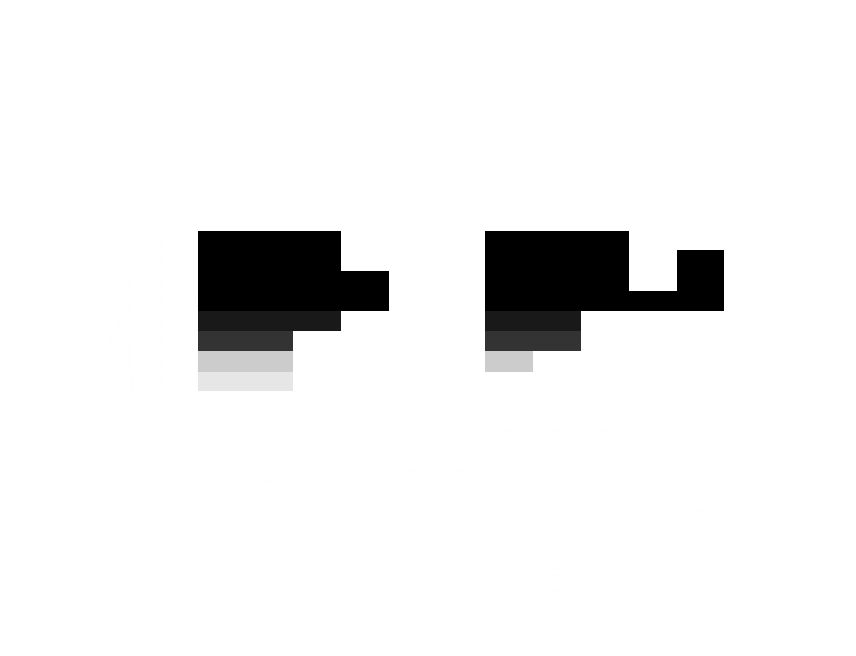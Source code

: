 % Created by tikzDevice version 0.10.1 on 2017-03-09 02:37:31
% !TEX encoding = UTF-8 Unicode
\begin{tikzpicture}[x=1pt,y=1pt]
\definecolor{fillColor}{RGB}{255,255,255}
\path[use as bounding box,fill=fillColor,fill opacity=0.00] (0,0) rectangle (289.08,216.81);
\begin{scope}
\path[clip] (  0.00,  0.00) rectangle (289.08,216.81);
\definecolor{drawColor}{RGB}{254,254,254}

\path[draw=drawColor,line width= 0.4pt,line join=round,line cap=round] ( 61.20, 85.20) --
	(251.88, 85.20) --
	(251.88,143.61) --
	( 61.20,143.61) --
	( 61.20, 85.20);
\end{scope}
\begin{scope}
\path[clip] (  0.00,  0.00) rectangle (289.08,216.81);
\definecolor{drawColor}{RGB}{254,254,254}

\node[text=drawColor,rotate= 90.00,anchor=base,inner sep=0pt, outer sep=0pt, scale=  1.00] at ( 22.80,114.40) {bic};
\end{scope}
\begin{scope}
\path[clip] ( 61.20, 85.20) rectangle (251.88,143.61);
\definecolor{fillColor}{RGB}{230,230,230}

\path[fill=fillColor] ( 61.20, 85.20) rectangle ( 78.53, 92.50);
\definecolor{fillColor}{gray}{0.80}

\path[fill=fillColor] ( 61.20, 92.50) rectangle ( 78.53, 99.80);
\definecolor{fillColor}{gray}{0.20}

\path[fill=fillColor] ( 61.20, 99.80) rectangle ( 78.53,107.10);
\definecolor{fillColor}{gray}{0.10}

\path[fill=fillColor] ( 61.20,107.10) rectangle ( 78.53,114.40);
\definecolor{fillColor}{RGB}{0,0,0}

\path[fill=fillColor] ( 61.20,114.40) rectangle ( 78.53,121.71);

\path[fill=fillColor] ( 61.20,121.71) rectangle ( 78.53,129.01);

\path[fill=fillColor] ( 61.20,129.01) rectangle ( 78.53,136.31);

\path[fill=fillColor] ( 61.20,136.31) rectangle ( 78.53,143.61);
\definecolor{fillColor}{RGB}{230,230,230}

\path[fill=fillColor] ( 78.53, 85.20) rectangle ( 95.87, 92.50);
\definecolor{fillColor}{gray}{0.80}

\path[fill=fillColor] ( 78.53, 92.50) rectangle ( 95.87, 99.80);
\definecolor{fillColor}{gray}{0.20}

\path[fill=fillColor] ( 78.53, 99.80) rectangle ( 95.87,107.10);
\definecolor{fillColor}{gray}{0.10}

\path[fill=fillColor] ( 78.53,107.10) rectangle ( 95.87,114.40);
\definecolor{fillColor}{RGB}{0,0,0}

\path[fill=fillColor] ( 78.53,114.40) rectangle ( 95.87,121.71);

\path[fill=fillColor] ( 78.53,121.71) rectangle ( 95.87,129.01);

\path[fill=fillColor] ( 78.53,129.01) rectangle ( 95.87,136.31);

\path[fill=fillColor] ( 78.53,136.31) rectangle ( 95.87,143.61);
\definecolor{fillColor}{gray}{0.10}

\path[fill=fillColor] ( 95.87,107.10) rectangle (113.20,114.40);
\definecolor{fillColor}{RGB}{0,0,0}

\path[fill=fillColor] ( 95.87,114.40) rectangle (113.20,121.71);

\path[fill=fillColor] ( 95.87,121.71) rectangle (113.20,129.01);

\path[fill=fillColor] ( 95.87,129.01) rectangle (113.20,136.31);

\path[fill=fillColor] ( 95.87,136.31) rectangle (113.20,143.61);

\path[fill=fillColor] (113.20,114.40) rectangle (130.54,121.71);

\path[fill=fillColor] (113.20,121.71) rectangle (130.54,129.01);
\definecolor{fillColor}{gray}{0.80}

\path[fill=fillColor] (165.21, 92.50) rectangle (182.54, 99.80);
\definecolor{fillColor}{gray}{0.20}

\path[fill=fillColor] (165.21, 99.80) rectangle (182.54,107.10);
\definecolor{fillColor}{gray}{0.10}

\path[fill=fillColor] (165.21,107.10) rectangle (182.54,114.40);
\definecolor{fillColor}{RGB}{0,0,0}

\path[fill=fillColor] (165.21,114.40) rectangle (182.54,121.71);

\path[fill=fillColor] (165.21,121.71) rectangle (182.54,129.01);

\path[fill=fillColor] (165.21,129.01) rectangle (182.54,136.31);

\path[fill=fillColor] (165.21,136.31) rectangle (182.54,143.61);
\definecolor{fillColor}{gray}{0.20}

\path[fill=fillColor] (182.54, 99.80) rectangle (199.88,107.10);
\definecolor{fillColor}{gray}{0.10}

\path[fill=fillColor] (182.54,107.10) rectangle (199.88,114.40);
\definecolor{fillColor}{RGB}{0,0,0}

\path[fill=fillColor] (182.54,114.40) rectangle (199.88,121.71);

\path[fill=fillColor] (182.54,121.71) rectangle (199.88,129.01);

\path[fill=fillColor] (182.54,129.01) rectangle (199.88,136.31);

\path[fill=fillColor] (182.54,136.31) rectangle (199.88,143.61);

\path[fill=fillColor] (199.88,114.40) rectangle (217.21,121.71);

\path[fill=fillColor] (199.88,121.71) rectangle (217.21,129.01);

\path[fill=fillColor] (199.88,129.01) rectangle (217.21,136.31);

\path[fill=fillColor] (199.88,136.31) rectangle (217.21,143.61);

\path[fill=fillColor] (217.21,114.40) rectangle (234.55,121.71);

\path[fill=fillColor] (234.55,114.40) rectangle (251.88,121.71);

\path[fill=fillColor] (234.55,121.71) rectangle (251.88,129.01);

\path[fill=fillColor] (234.55,129.01) rectangle (251.88,136.31);
\end{scope}
\begin{scope}
\path[clip] (  0.00,  0.00) rectangle (289.08,216.81);
\definecolor{drawColor}{RGB}{254,254,254}

\path[draw=drawColor,line width= 0.4pt,line join=round,line cap=round] ( 69.87, 85.20) -- (243.21, 85.20);

\path[draw=drawColor,line width= 0.4pt,line join=round,line cap=round] ( 69.87, 85.20) -- ( 69.87, 79.20);

\path[draw=drawColor,line width= 0.4pt,line join=round,line cap=round] ( 87.20, 85.20) -- ( 87.20, 79.20);

\path[draw=drawColor,line width= 0.4pt,line join=round,line cap=round] (104.54, 85.20) -- (104.54, 79.20);

\path[draw=drawColor,line width= 0.4pt,line join=round,line cap=round] (121.87, 85.20) -- (121.87, 79.20);

\path[draw=drawColor,line width= 0.4pt,line join=round,line cap=round] (139.21, 85.20) -- (139.21, 79.20);

\path[draw=drawColor,line width= 0.4pt,line join=round,line cap=round] (156.54, 85.20) -- (156.54, 79.20);

\path[draw=drawColor,line width= 0.4pt,line join=round,line cap=round] (173.87, 85.20) -- (173.87, 79.20);

\path[draw=drawColor,line width= 0.4pt,line join=round,line cap=round] (191.21, 85.20) -- (191.21, 79.20);

\path[draw=drawColor,line width= 0.4pt,line join=round,line cap=round] (208.54, 85.20) -- (208.54, 79.20);

\path[draw=drawColor,line width= 0.4pt,line join=round,line cap=round] (225.88, 85.20) -- (225.88, 79.20);

\path[draw=drawColor,line width= 0.4pt,line join=round,line cap=round] (243.21, 85.20) -- (243.21, 79.20);

\node[text=drawColor,rotate= 90.00,anchor=base east,inner sep=0pt, outer sep=0pt, scale=  1.00] at ( 73.41, 73.20) {(Intercept)};

\node[text=drawColor,rotate= 90.00,anchor=base east,inner sep=0pt, outer sep=0pt, scale=  1.00] at ( 90.74, 73.20) {OBP};

\node[text=drawColor,rotate= 90.00,anchor=base east,inner sep=0pt, outer sep=0pt, scale=  1.00] at (108.08, 73.20) {SLG};

\node[text=drawColor,rotate= 90.00,anchor=base east,inner sep=0pt, outer sep=0pt, scale=  1.00] at (125.41, 73.20) {EXP};

\node[text=drawColor,rotate= 90.00,anchor=base east,inner sep=0pt, outer sep=0pt, scale=  1.00] at (142.75, 73.20) {PAYR};

\node[text=drawColor,rotate= 90.00,anchor=base east,inner sep=0pt, outer sep=0pt, scale=  1.00] at (160.08, 73.20) {MLAVG};

\node[text=drawColor,rotate= 90.00,anchor=base east,inner sep=0pt, outer sep=0pt, scale=  1.00] at (177.42, 73.20) {AVGcumLag1};

\node[text=drawColor,rotate= 90.00,anchor=base east,inner sep=0pt, outer sep=0pt, scale=  1.00] at (194.75, 73.20) {OBPcumLag1};

\node[text=drawColor,rotate= 90.00,anchor=base east,inner sep=0pt, outer sep=0pt, scale=  1.00] at (212.09, 73.20) {SLGcumLag1};

\node[text=drawColor,rotate= 90.00,anchor=base east,inner sep=0pt, outer sep=0pt, scale=  1.00] at (229.42, 73.20) {G};

\node[text=drawColor,rotate= 90.00,anchor=base east,inner sep=0pt, outer sep=0pt, scale=  1.00] at (246.75, 73.20) {YRINDEX};

\path[draw=drawColor,line width= 0.4pt,line join=round,line cap=round] ( 61.20, 88.85) -- ( 61.20,139.96);

\path[draw=drawColor,line width= 0.4pt,line join=round,line cap=round] ( 61.20, 88.85) -- ( 55.20, 88.85);

\path[draw=drawColor,line width= 0.4pt,line join=round,line cap=round] ( 61.20, 96.15) -- ( 55.20, 96.15);

\path[draw=drawColor,line width= 0.4pt,line join=round,line cap=round] ( 61.20,103.45) -- ( 55.20,103.45);

\path[draw=drawColor,line width= 0.4pt,line join=round,line cap=round] ( 61.20,110.75) -- ( 55.20,110.75);

\path[draw=drawColor,line width= 0.4pt,line join=round,line cap=round] ( 61.20,118.06) -- ( 55.20,118.06);

\path[draw=drawColor,line width= 0.4pt,line join=round,line cap=round] ( 61.20,125.36) -- ( 55.20,125.36);

\path[draw=drawColor,line width= 0.4pt,line join=round,line cap=round] ( 61.20,132.66) -- ( 55.20,132.66);

\path[draw=drawColor,line width= 0.4pt,line join=round,line cap=round] ( 61.20,139.96) -- ( 55.20,139.96);

\node[text=drawColor,anchor=base east,inner sep=0pt, outer sep=0pt, scale=  1.00] at ( 49.20, 85.31) {-3400};

\node[text=drawColor,anchor=base east,inner sep=0pt, outer sep=0pt, scale=  1.00] at ( 49.20, 92.61) {-4100};

\node[text=drawColor,anchor=base east,inner sep=0pt, outer sep=0pt, scale=  1.00] at ( 49.20, 99.91) {-6700};

\node[text=drawColor,anchor=base east,inner sep=0pt, outer sep=0pt, scale=  1.00] at ( 49.20,107.21) {-6900};

\node[text=drawColor,anchor=base east,inner sep=0pt, outer sep=0pt, scale=  1.00] at ( 49.20,114.51) {-7700};

\node[text=drawColor,anchor=base east,inner sep=0pt, outer sep=0pt, scale=  1.00] at ( 49.20,121.81) {-7700};

\node[text=drawColor,anchor=base east,inner sep=0pt, outer sep=0pt, scale=  1.00] at ( 49.20,129.12) {-7800};

\node[text=drawColor,anchor=base east,inner sep=0pt, outer sep=0pt, scale=  1.00] at ( 49.20,136.42) {-7800};

\path[draw=drawColor,line width= 0.4pt,line join=round,line cap=round] ( 61.20, 85.20) --
	(251.88, 85.20) --
	(251.88,143.61) --
	( 61.20,143.61) --
	( 61.20, 85.20);
\end{scope}
\end{tikzpicture}
